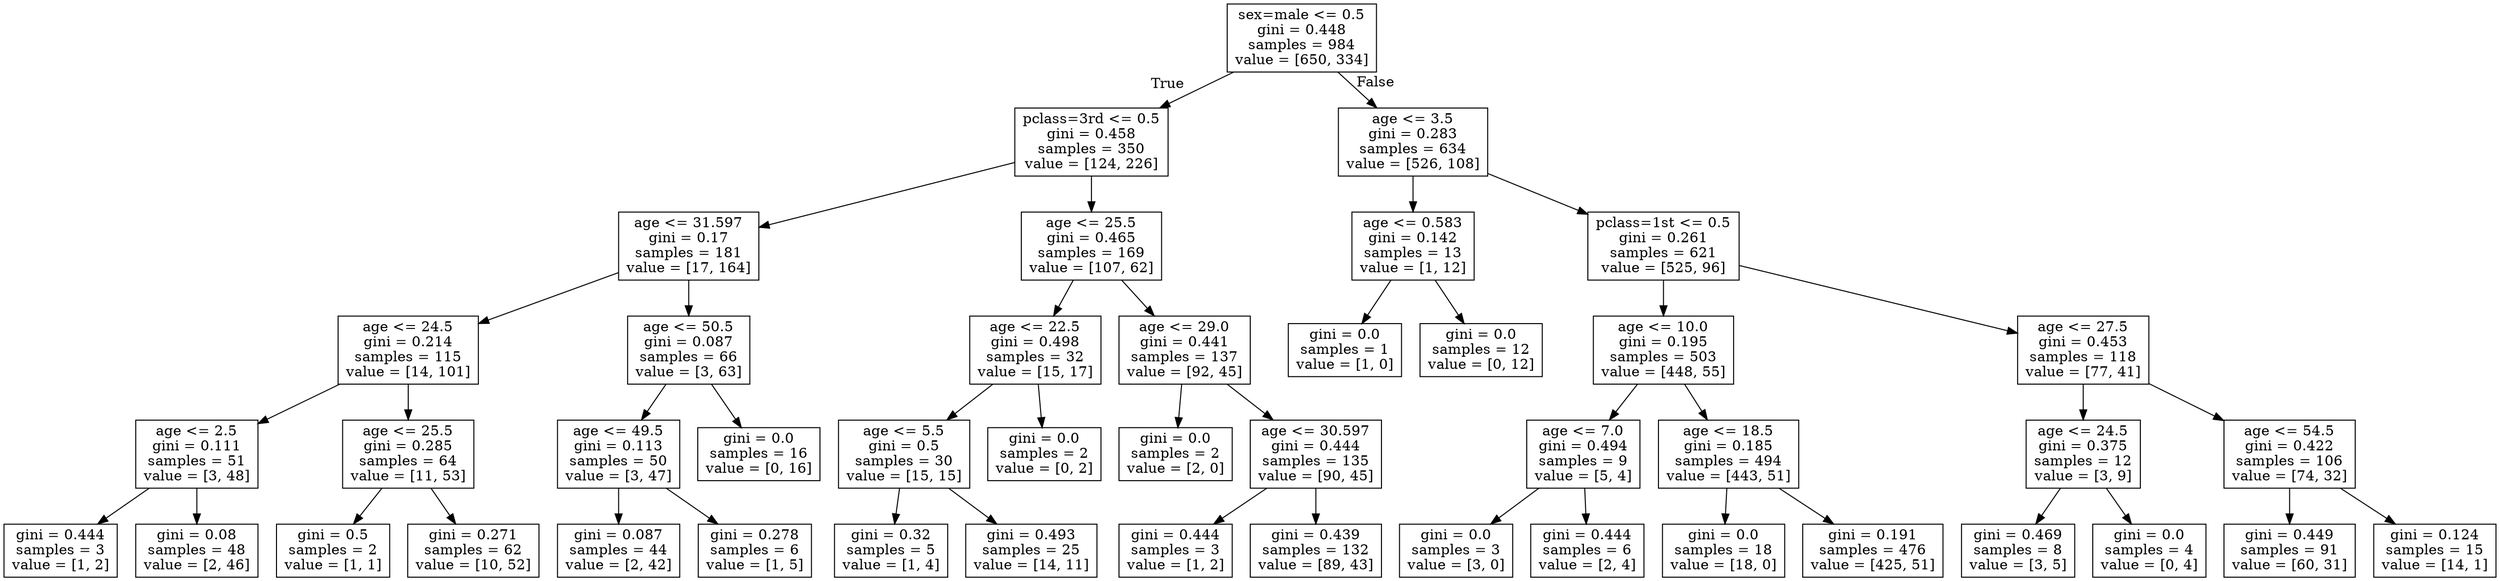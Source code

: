digraph Tree {
node [shape=box] ;
0 [label="sex=male <= 0.5\ngini = 0.448\nsamples = 984\nvalue = [650, 334]"] ;
1 [label="pclass=3rd <= 0.5\ngini = 0.458\nsamples = 350\nvalue = [124, 226]"] ;
0 -> 1 [labeldistance=2.5, labelangle=45, headlabel="True"] ;
2 [label="age <= 31.597\ngini = 0.17\nsamples = 181\nvalue = [17, 164]"] ;
1 -> 2 ;
3 [label="age <= 24.5\ngini = 0.214\nsamples = 115\nvalue = [14, 101]"] ;
2 -> 3 ;
4 [label="age <= 2.5\ngini = 0.111\nsamples = 51\nvalue = [3, 48]"] ;
3 -> 4 ;
5 [label="gini = 0.444\nsamples = 3\nvalue = [1, 2]"] ;
4 -> 5 ;
6 [label="gini = 0.08\nsamples = 48\nvalue = [2, 46]"] ;
4 -> 6 ;
7 [label="age <= 25.5\ngini = 0.285\nsamples = 64\nvalue = [11, 53]"] ;
3 -> 7 ;
8 [label="gini = 0.5\nsamples = 2\nvalue = [1, 1]"] ;
7 -> 8 ;
9 [label="gini = 0.271\nsamples = 62\nvalue = [10, 52]"] ;
7 -> 9 ;
10 [label="age <= 50.5\ngini = 0.087\nsamples = 66\nvalue = [3, 63]"] ;
2 -> 10 ;
11 [label="age <= 49.5\ngini = 0.113\nsamples = 50\nvalue = [3, 47]"] ;
10 -> 11 ;
12 [label="gini = 0.087\nsamples = 44\nvalue = [2, 42]"] ;
11 -> 12 ;
13 [label="gini = 0.278\nsamples = 6\nvalue = [1, 5]"] ;
11 -> 13 ;
14 [label="gini = 0.0\nsamples = 16\nvalue = [0, 16]"] ;
10 -> 14 ;
15 [label="age <= 25.5\ngini = 0.465\nsamples = 169\nvalue = [107, 62]"] ;
1 -> 15 ;
16 [label="age <= 22.5\ngini = 0.498\nsamples = 32\nvalue = [15, 17]"] ;
15 -> 16 ;
17 [label="age <= 5.5\ngini = 0.5\nsamples = 30\nvalue = [15, 15]"] ;
16 -> 17 ;
18 [label="gini = 0.32\nsamples = 5\nvalue = [1, 4]"] ;
17 -> 18 ;
19 [label="gini = 0.493\nsamples = 25\nvalue = [14, 11]"] ;
17 -> 19 ;
20 [label="gini = 0.0\nsamples = 2\nvalue = [0, 2]"] ;
16 -> 20 ;
21 [label="age <= 29.0\ngini = 0.441\nsamples = 137\nvalue = [92, 45]"] ;
15 -> 21 ;
22 [label="gini = 0.0\nsamples = 2\nvalue = [2, 0]"] ;
21 -> 22 ;
23 [label="age <= 30.597\ngini = 0.444\nsamples = 135\nvalue = [90, 45]"] ;
21 -> 23 ;
24 [label="gini = 0.444\nsamples = 3\nvalue = [1, 2]"] ;
23 -> 24 ;
25 [label="gini = 0.439\nsamples = 132\nvalue = [89, 43]"] ;
23 -> 25 ;
26 [label="age <= 3.5\ngini = 0.283\nsamples = 634\nvalue = [526, 108]"] ;
0 -> 26 [labeldistance=2.5, labelangle=-45, headlabel="False"] ;
27 [label="age <= 0.583\ngini = 0.142\nsamples = 13\nvalue = [1, 12]"] ;
26 -> 27 ;
28 [label="gini = 0.0\nsamples = 1\nvalue = [1, 0]"] ;
27 -> 28 ;
29 [label="gini = 0.0\nsamples = 12\nvalue = [0, 12]"] ;
27 -> 29 ;
30 [label="pclass=1st <= 0.5\ngini = 0.261\nsamples = 621\nvalue = [525, 96]"] ;
26 -> 30 ;
31 [label="age <= 10.0\ngini = 0.195\nsamples = 503\nvalue = [448, 55]"] ;
30 -> 31 ;
32 [label="age <= 7.0\ngini = 0.494\nsamples = 9\nvalue = [5, 4]"] ;
31 -> 32 ;
33 [label="gini = 0.0\nsamples = 3\nvalue = [3, 0]"] ;
32 -> 33 ;
34 [label="gini = 0.444\nsamples = 6\nvalue = [2, 4]"] ;
32 -> 34 ;
35 [label="age <= 18.5\ngini = 0.185\nsamples = 494\nvalue = [443, 51]"] ;
31 -> 35 ;
36 [label="gini = 0.0\nsamples = 18\nvalue = [18, 0]"] ;
35 -> 36 ;
37 [label="gini = 0.191\nsamples = 476\nvalue = [425, 51]"] ;
35 -> 37 ;
38 [label="age <= 27.5\ngini = 0.453\nsamples = 118\nvalue = [77, 41]"] ;
30 -> 38 ;
39 [label="age <= 24.5\ngini = 0.375\nsamples = 12\nvalue = [3, 9]"] ;
38 -> 39 ;
40 [label="gini = 0.469\nsamples = 8\nvalue = [3, 5]"] ;
39 -> 40 ;
41 [label="gini = 0.0\nsamples = 4\nvalue = [0, 4]"] ;
39 -> 41 ;
42 [label="age <= 54.5\ngini = 0.422\nsamples = 106\nvalue = [74, 32]"] ;
38 -> 42 ;
43 [label="gini = 0.449\nsamples = 91\nvalue = [60, 31]"] ;
42 -> 43 ;
44 [label="gini = 0.124\nsamples = 15\nvalue = [14, 1]"] ;
42 -> 44 ;
}
